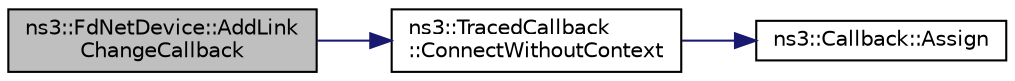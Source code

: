 digraph "ns3::FdNetDevice::AddLinkChangeCallback"
{
  edge [fontname="Helvetica",fontsize="10",labelfontname="Helvetica",labelfontsize="10"];
  node [fontname="Helvetica",fontsize="10",shape=record];
  rankdir="LR";
  Node1 [label="ns3::FdNetDevice::AddLink\lChangeCallback",height=0.2,width=0.4,color="black", fillcolor="grey75", style="filled", fontcolor="black"];
  Node1 -> Node2 [color="midnightblue",fontsize="10",style="solid"];
  Node2 [label="ns3::TracedCallback\l::ConnectWithoutContext",height=0.2,width=0.4,color="black", fillcolor="white", style="filled",URL="$df/dec/classns3_1_1TracedCallback.html#aacc251bf4e302e7d034e9f0e25a15980"];
  Node2 -> Node3 [color="midnightblue",fontsize="10",style="solid"];
  Node3 [label="ns3::Callback::Assign",height=0.2,width=0.4,color="black", fillcolor="white", style="filled",URL="$d1/d48/classns3_1_1Callback.html#a246f8949a1392269d4c1a85c24b85f97"];
}
